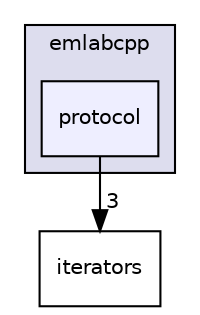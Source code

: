 digraph "include/emlabcpp/protocol" {
  compound=true
  node [ fontsize="10", fontname="Helvetica"];
  edge [ labelfontsize="10", labelfontname="Helvetica"];
  subgraph clusterdir_e401c60e573c7244dba2167ba35f72d7 {
    graph [ bgcolor="#ddddee", pencolor="black", label="emlabcpp" fontname="Helvetica", fontsize="10", URL="dir_e401c60e573c7244dba2167ba35f72d7.html"]
  dir_d020062af5803c7b3279d0fbd1610b13 [shape=box, label="protocol", style="filled", fillcolor="#eeeeff", pencolor="black", URL="dir_d020062af5803c7b3279d0fbd1610b13.html"];
  }
  dir_d23cc4b283f7681fa42a07595366cfa6 [shape=box label="iterators" URL="dir_d23cc4b283f7681fa42a07595366cfa6.html"];
  dir_d020062af5803c7b3279d0fbd1610b13->dir_d23cc4b283f7681fa42a07595366cfa6 [headlabel="3", labeldistance=1.5 headhref="dir_000006_000008.html"];
}
